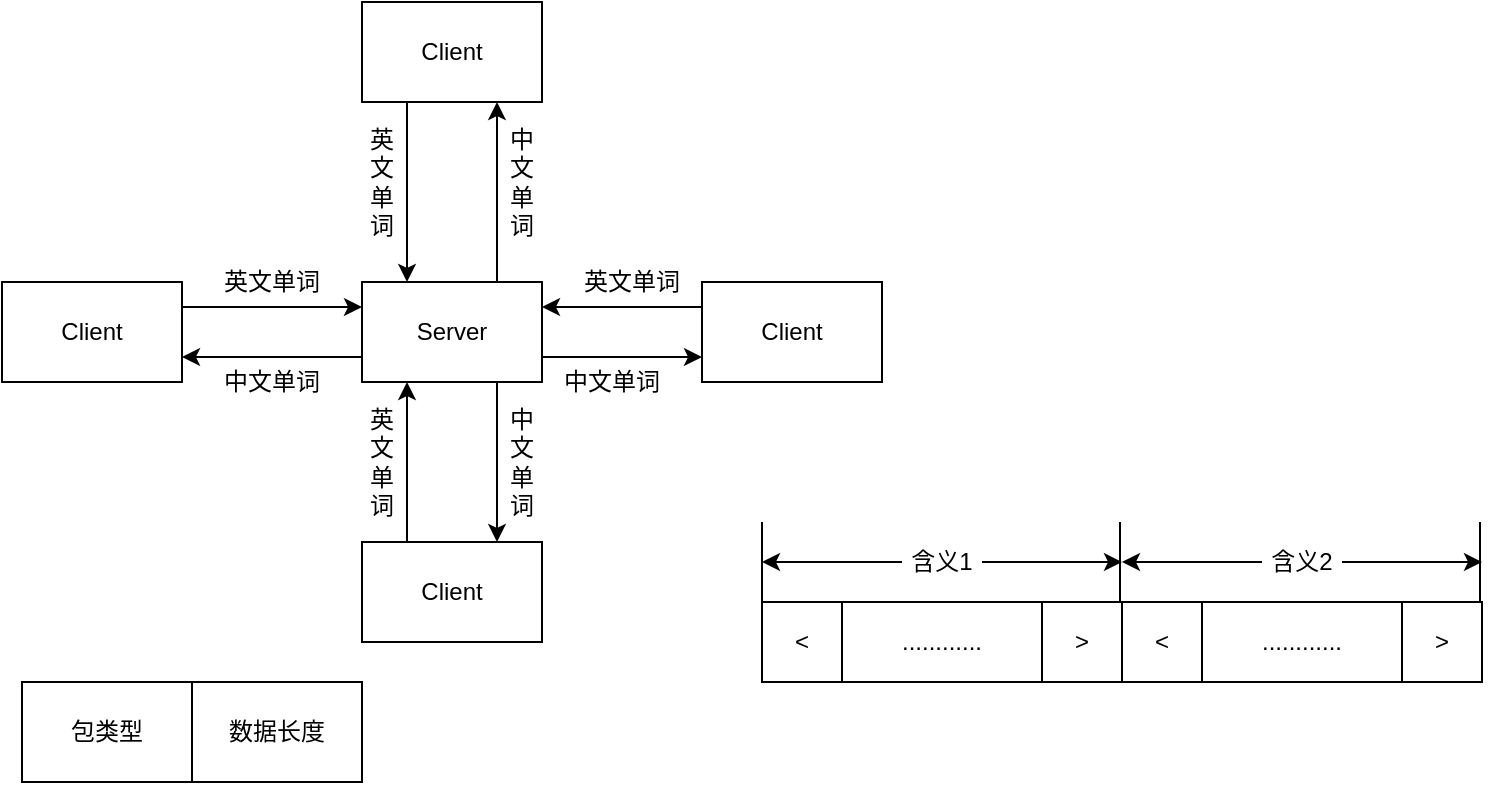<mxfile version="14.8.0" type="github">
  <diagram id="hW5yfQ29SVQmSgbF9Pae" name="Page-1">
    <mxGraphModel dx="782" dy="524" grid="0" gridSize="10" guides="1" tooltips="1" connect="1" arrows="1" fold="1" page="1" pageScale="1" pageWidth="827" pageHeight="1169" math="0" shadow="0">
      <root>
        <mxCell id="0" />
        <mxCell id="1" parent="0" />
        <mxCell id="Pme5T3-lvOwmPpszffNh-7" style="edgeStyle=orthogonalEdgeStyle;rounded=0;orthogonalLoop=1;jettySize=auto;html=1;exitX=0.75;exitY=0;exitDx=0;exitDy=0;entryX=0.75;entryY=1;entryDx=0;entryDy=0;" edge="1" parent="1" source="Pme5T3-lvOwmPpszffNh-1" target="Pme5T3-lvOwmPpszffNh-5">
          <mxGeometry relative="1" as="geometry" />
        </mxCell>
        <mxCell id="Pme5T3-lvOwmPpszffNh-9" style="edgeStyle=orthogonalEdgeStyle;rounded=0;orthogonalLoop=1;jettySize=auto;html=1;exitX=1;exitY=0.75;exitDx=0;exitDy=0;entryX=0;entryY=0.75;entryDx=0;entryDy=0;" edge="1" parent="1" source="Pme5T3-lvOwmPpszffNh-1" target="Pme5T3-lvOwmPpszffNh-4">
          <mxGeometry relative="1" as="geometry" />
        </mxCell>
        <mxCell id="Pme5T3-lvOwmPpszffNh-11" style="edgeStyle=orthogonalEdgeStyle;rounded=0;orthogonalLoop=1;jettySize=auto;html=1;exitX=0.75;exitY=1;exitDx=0;exitDy=0;entryX=0.75;entryY=0;entryDx=0;entryDy=0;" edge="1" parent="1" source="Pme5T3-lvOwmPpszffNh-1" target="Pme5T3-lvOwmPpszffNh-3">
          <mxGeometry relative="1" as="geometry" />
        </mxCell>
        <mxCell id="Pme5T3-lvOwmPpszffNh-13" style="edgeStyle=orthogonalEdgeStyle;rounded=0;orthogonalLoop=1;jettySize=auto;html=1;exitX=0;exitY=0.75;exitDx=0;exitDy=0;entryX=1;entryY=0.75;entryDx=0;entryDy=0;" edge="1" parent="1" source="Pme5T3-lvOwmPpszffNh-1" target="Pme5T3-lvOwmPpszffNh-2">
          <mxGeometry relative="1" as="geometry" />
        </mxCell>
        <mxCell id="Pme5T3-lvOwmPpszffNh-1" value="Server" style="rounded=0;whiteSpace=wrap;html=1;" vertex="1" parent="1">
          <mxGeometry x="200" y="140" width="90" height="50" as="geometry" />
        </mxCell>
        <mxCell id="Pme5T3-lvOwmPpszffNh-12" style="edgeStyle=orthogonalEdgeStyle;rounded=0;orthogonalLoop=1;jettySize=auto;html=1;exitX=1;exitY=0.25;exitDx=0;exitDy=0;entryX=0;entryY=0.25;entryDx=0;entryDy=0;" edge="1" parent="1" source="Pme5T3-lvOwmPpszffNh-2" target="Pme5T3-lvOwmPpszffNh-1">
          <mxGeometry relative="1" as="geometry" />
        </mxCell>
        <mxCell id="Pme5T3-lvOwmPpszffNh-2" value="Client" style="rounded=0;whiteSpace=wrap;html=1;" vertex="1" parent="1">
          <mxGeometry x="20" y="140" width="90" height="50" as="geometry" />
        </mxCell>
        <mxCell id="Pme5T3-lvOwmPpszffNh-10" style="edgeStyle=orthogonalEdgeStyle;rounded=0;orthogonalLoop=1;jettySize=auto;html=1;exitX=0.25;exitY=0;exitDx=0;exitDy=0;entryX=0.25;entryY=1;entryDx=0;entryDy=0;" edge="1" parent="1" source="Pme5T3-lvOwmPpszffNh-3" target="Pme5T3-lvOwmPpszffNh-1">
          <mxGeometry relative="1" as="geometry" />
        </mxCell>
        <mxCell id="Pme5T3-lvOwmPpszffNh-3" value="Client" style="rounded=0;whiteSpace=wrap;html=1;" vertex="1" parent="1">
          <mxGeometry x="200" y="270" width="90" height="50" as="geometry" />
        </mxCell>
        <mxCell id="Pme5T3-lvOwmPpszffNh-8" style="edgeStyle=orthogonalEdgeStyle;rounded=0;orthogonalLoop=1;jettySize=auto;html=1;exitX=0;exitY=0.25;exitDx=0;exitDy=0;entryX=1;entryY=0.25;entryDx=0;entryDy=0;" edge="1" parent="1" source="Pme5T3-lvOwmPpszffNh-4" target="Pme5T3-lvOwmPpszffNh-1">
          <mxGeometry relative="1" as="geometry" />
        </mxCell>
        <mxCell id="Pme5T3-lvOwmPpszffNh-4" value="Client" style="rounded=0;whiteSpace=wrap;html=1;" vertex="1" parent="1">
          <mxGeometry x="370" y="140" width="90" height="50" as="geometry" />
        </mxCell>
        <mxCell id="Pme5T3-lvOwmPpszffNh-6" style="edgeStyle=orthogonalEdgeStyle;rounded=0;orthogonalLoop=1;jettySize=auto;html=1;exitX=0.25;exitY=1;exitDx=0;exitDy=0;entryX=0.25;entryY=0;entryDx=0;entryDy=0;" edge="1" parent="1" source="Pme5T3-lvOwmPpszffNh-5" target="Pme5T3-lvOwmPpszffNh-1">
          <mxGeometry relative="1" as="geometry">
            <Array as="points">
              <mxPoint x="223" y="100" />
              <mxPoint x="223" y="100" />
            </Array>
          </mxGeometry>
        </mxCell>
        <mxCell id="Pme5T3-lvOwmPpszffNh-5" value="Client" style="rounded=0;whiteSpace=wrap;html=1;" vertex="1" parent="1">
          <mxGeometry x="200" width="90" height="50" as="geometry" />
        </mxCell>
        <mxCell id="Pme5T3-lvOwmPpszffNh-14" value="英文单词" style="text;html=1;strokeColor=none;fillColor=none;align=center;verticalAlign=middle;whiteSpace=wrap;rounded=0;" vertex="1" parent="1">
          <mxGeometry x="200" y="60" width="20" height="60" as="geometry" />
        </mxCell>
        <mxCell id="Pme5T3-lvOwmPpszffNh-16" value="英文单词" style="text;html=1;strokeColor=none;fillColor=none;align=center;verticalAlign=middle;whiteSpace=wrap;rounded=0;" vertex="1" parent="1">
          <mxGeometry x="200" y="200" width="20" height="60" as="geometry" />
        </mxCell>
        <mxCell id="Pme5T3-lvOwmPpszffNh-17" value="中文单词" style="text;html=1;strokeColor=none;fillColor=none;align=center;verticalAlign=middle;whiteSpace=wrap;rounded=0;" vertex="1" parent="1">
          <mxGeometry x="270" y="60" width="20" height="60" as="geometry" />
        </mxCell>
        <mxCell id="Pme5T3-lvOwmPpszffNh-18" value="中文单词" style="text;html=1;strokeColor=none;fillColor=none;align=center;verticalAlign=middle;whiteSpace=wrap;rounded=0;" vertex="1" parent="1">
          <mxGeometry x="270" y="200" width="20" height="60" as="geometry" />
        </mxCell>
        <mxCell id="Pme5T3-lvOwmPpszffNh-19" value="中文单词" style="text;html=1;strokeColor=none;fillColor=none;align=center;verticalAlign=middle;whiteSpace=wrap;rounded=0;" vertex="1" parent="1">
          <mxGeometry x="290" y="180" width="70" height="20" as="geometry" />
        </mxCell>
        <mxCell id="Pme5T3-lvOwmPpszffNh-20" value="中文单词" style="text;html=1;strokeColor=none;fillColor=none;align=center;verticalAlign=middle;whiteSpace=wrap;rounded=0;" vertex="1" parent="1">
          <mxGeometry x="120" y="180" width="70" height="20" as="geometry" />
        </mxCell>
        <mxCell id="Pme5T3-lvOwmPpszffNh-21" value="英文单词" style="text;html=1;strokeColor=none;fillColor=none;align=center;verticalAlign=middle;whiteSpace=wrap;rounded=0;" vertex="1" parent="1">
          <mxGeometry x="300" y="130" width="70" height="20" as="geometry" />
        </mxCell>
        <mxCell id="Pme5T3-lvOwmPpszffNh-22" value="英文单词" style="text;html=1;strokeColor=none;fillColor=none;align=center;verticalAlign=middle;whiteSpace=wrap;rounded=0;" vertex="1" parent="1">
          <mxGeometry x="120" y="130" width="70" height="20" as="geometry" />
        </mxCell>
        <mxCell id="Pme5T3-lvOwmPpszffNh-25" value="" style="group" vertex="1" connectable="0" parent="1">
          <mxGeometry x="30" y="340" width="170" height="50" as="geometry" />
        </mxCell>
        <mxCell id="Pme5T3-lvOwmPpszffNh-23" value="包类型" style="rounded=0;whiteSpace=wrap;html=1;" vertex="1" parent="Pme5T3-lvOwmPpszffNh-25">
          <mxGeometry width="85" height="50" as="geometry" />
        </mxCell>
        <mxCell id="Pme5T3-lvOwmPpszffNh-24" value="数据长度" style="rounded=0;whiteSpace=wrap;html=1;" vertex="1" parent="Pme5T3-lvOwmPpszffNh-25">
          <mxGeometry x="85" width="85" height="50" as="geometry" />
        </mxCell>
        <mxCell id="Pme5T3-lvOwmPpszffNh-26" value="&amp;lt;" style="rounded=0;whiteSpace=wrap;html=1;" vertex="1" parent="1">
          <mxGeometry x="400" y="300" width="40" height="40" as="geometry" />
        </mxCell>
        <mxCell id="Pme5T3-lvOwmPpszffNh-29" value="............" style="rounded=0;whiteSpace=wrap;html=1;" vertex="1" parent="1">
          <mxGeometry x="440" y="300" width="100" height="40" as="geometry" />
        </mxCell>
        <mxCell id="Pme5T3-lvOwmPpszffNh-30" value="&amp;gt;" style="rounded=0;whiteSpace=wrap;html=1;" vertex="1" parent="1">
          <mxGeometry x="540" y="300" width="40" height="40" as="geometry" />
        </mxCell>
        <mxCell id="Pme5T3-lvOwmPpszffNh-31" value="&amp;lt;" style="rounded=0;whiteSpace=wrap;html=1;" vertex="1" parent="1">
          <mxGeometry x="580" y="300" width="40" height="40" as="geometry" />
        </mxCell>
        <mxCell id="Pme5T3-lvOwmPpszffNh-32" value="............" style="rounded=0;whiteSpace=wrap;html=1;" vertex="1" parent="1">
          <mxGeometry x="620" y="300" width="100" height="40" as="geometry" />
        </mxCell>
        <mxCell id="Pme5T3-lvOwmPpszffNh-33" value="&amp;gt;" style="rounded=0;whiteSpace=wrap;html=1;" vertex="1" parent="1">
          <mxGeometry x="720" y="300" width="40" height="40" as="geometry" />
        </mxCell>
        <mxCell id="Pme5T3-lvOwmPpszffNh-34" value="" style="endArrow=none;html=1;" edge="1" parent="1">
          <mxGeometry width="50" height="50" relative="1" as="geometry">
            <mxPoint x="400" y="300" as="sourcePoint" />
            <mxPoint x="400" y="260" as="targetPoint" />
          </mxGeometry>
        </mxCell>
        <mxCell id="Pme5T3-lvOwmPpszffNh-35" value="" style="endArrow=none;html=1;" edge="1" parent="1">
          <mxGeometry width="50" height="50" relative="1" as="geometry">
            <mxPoint x="579" y="300" as="sourcePoint" />
            <mxPoint x="579" y="260" as="targetPoint" />
          </mxGeometry>
        </mxCell>
        <mxCell id="Pme5T3-lvOwmPpszffNh-36" value="" style="endArrow=none;html=1;" edge="1" parent="1">
          <mxGeometry width="50" height="50" relative="1" as="geometry">
            <mxPoint x="759" y="300" as="sourcePoint" />
            <mxPoint x="759" y="260" as="targetPoint" />
          </mxGeometry>
        </mxCell>
        <mxCell id="Pme5T3-lvOwmPpszffNh-41" style="edgeStyle=orthogonalEdgeStyle;rounded=0;orthogonalLoop=1;jettySize=auto;html=1;" edge="1" parent="1" source="Pme5T3-lvOwmPpszffNh-37">
          <mxGeometry relative="1" as="geometry">
            <mxPoint x="580" y="280" as="targetPoint" />
          </mxGeometry>
        </mxCell>
        <mxCell id="Pme5T3-lvOwmPpszffNh-42" style="edgeStyle=orthogonalEdgeStyle;rounded=0;orthogonalLoop=1;jettySize=auto;html=1;exitX=0;exitY=0.5;exitDx=0;exitDy=0;" edge="1" parent="1" source="Pme5T3-lvOwmPpszffNh-37">
          <mxGeometry relative="1" as="geometry">
            <mxPoint x="400" y="280" as="targetPoint" />
          </mxGeometry>
        </mxCell>
        <mxCell id="Pme5T3-lvOwmPpszffNh-37" value="含义1" style="text;html=1;strokeColor=none;fillColor=none;align=center;verticalAlign=middle;whiteSpace=wrap;rounded=0;" vertex="1" parent="1">
          <mxGeometry x="470" y="270" width="40" height="20" as="geometry" />
        </mxCell>
        <mxCell id="Pme5T3-lvOwmPpszffNh-43" style="edgeStyle=orthogonalEdgeStyle;rounded=0;orthogonalLoop=1;jettySize=auto;html=1;" edge="1" parent="1" source="Pme5T3-lvOwmPpszffNh-38">
          <mxGeometry relative="1" as="geometry">
            <mxPoint x="580" y="280" as="targetPoint" />
          </mxGeometry>
        </mxCell>
        <mxCell id="Pme5T3-lvOwmPpszffNh-44" style="edgeStyle=orthogonalEdgeStyle;rounded=0;orthogonalLoop=1;jettySize=auto;html=1;" edge="1" parent="1" source="Pme5T3-lvOwmPpszffNh-38">
          <mxGeometry relative="1" as="geometry">
            <mxPoint x="760" y="280" as="targetPoint" />
          </mxGeometry>
        </mxCell>
        <mxCell id="Pme5T3-lvOwmPpszffNh-38" value="含义2" style="text;html=1;strokeColor=none;fillColor=none;align=center;verticalAlign=middle;whiteSpace=wrap;rounded=0;" vertex="1" parent="1">
          <mxGeometry x="650" y="270" width="40" height="20" as="geometry" />
        </mxCell>
      </root>
    </mxGraphModel>
  </diagram>
</mxfile>
